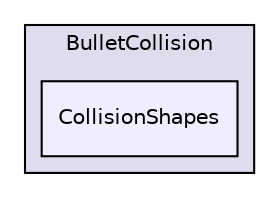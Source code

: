 digraph "bullet/bullet-2.82-r2704/src/BulletCollision/CollisionShapes" {
  compound=true
  node [ fontsize="10", fontname="Helvetica"];
  edge [ labelfontsize="10", labelfontname="Helvetica"];
  subgraph clusterdir_169d553c9f6b1b109a900f38b48f3038 {
    graph [ bgcolor="#ddddee", pencolor="black", label="BulletCollision" fontname="Helvetica", fontsize="10", URL="dir_169d553c9f6b1b109a900f38b48f3038.html"]
  dir_67da8f0521e4827d77db28944a4a04fd [shape=box, label="CollisionShapes", style="filled", fillcolor="#eeeeff", pencolor="black", URL="dir_67da8f0521e4827d77db28944a4a04fd.html"];
  }
}
